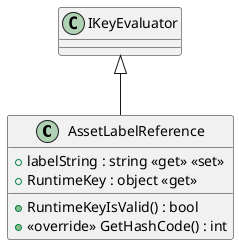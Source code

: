 @startuml
class AssetLabelReference {
    + labelString : string <<get>> <<set>>
    + RuntimeKey : object <<get>>
    + RuntimeKeyIsValid() : bool
    + <<override>> GetHashCode() : int
}
IKeyEvaluator <|-- AssetLabelReference
@enduml

